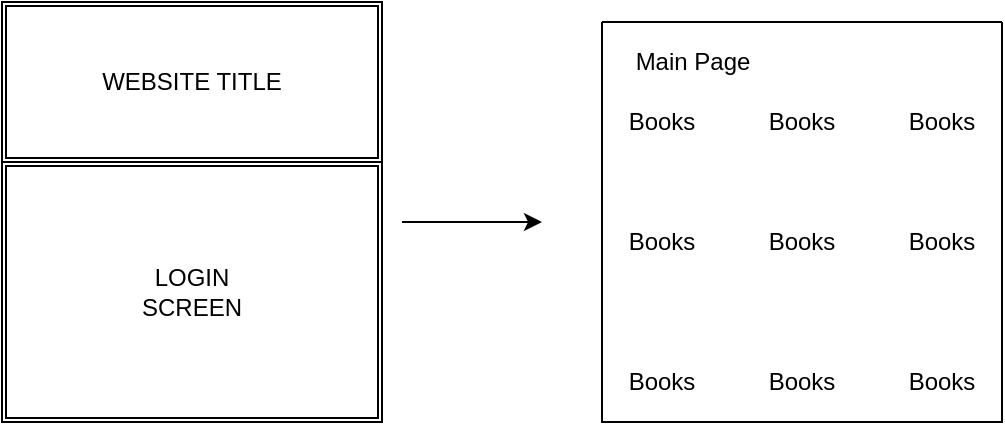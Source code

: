 <mxfile version="15.0.3" type="github">
  <diagram id="3HX29NTEW17T7FEnwltJ" name="Page-1">
    <mxGraphModel dx="1422" dy="780" grid="1" gridSize="10" guides="1" tooltips="1" connect="1" arrows="1" fold="1" page="1" pageScale="1" pageWidth="850" pageHeight="1100" math="0" shadow="0">
      <root>
        <mxCell id="0" />
        <mxCell id="1" parent="0" />
        <mxCell id="2cJzHVKSJ-QD99VzFS7E-9" value="&lt;div&gt;LOGIN&lt;/div&gt;&lt;div&gt;SCREEN&lt;br&gt;&lt;/div&gt;" style="shape=ext;double=1;rounded=0;whiteSpace=wrap;html=1;" vertex="1" parent="1">
          <mxGeometry x="60" y="130" width="190" height="130" as="geometry" />
        </mxCell>
        <mxCell id="2cJzHVKSJ-QD99VzFS7E-10" value="WEBSITE TITLE" style="shape=ext;double=1;rounded=0;whiteSpace=wrap;html=1;" vertex="1" parent="1">
          <mxGeometry x="60" y="50" width="190" height="80" as="geometry" />
        </mxCell>
        <mxCell id="2cJzHVKSJ-QD99VzFS7E-11" value="" style="endArrow=classic;html=1;" edge="1" parent="1">
          <mxGeometry width="50" height="50" relative="1" as="geometry">
            <mxPoint x="260" y="160" as="sourcePoint" />
            <mxPoint x="330" y="160" as="targetPoint" />
          </mxGeometry>
        </mxCell>
        <mxCell id="2cJzHVKSJ-QD99VzFS7E-12" value="" style="swimlane;startSize=0;" vertex="1" parent="1">
          <mxGeometry x="360" y="60" width="200" height="200" as="geometry" />
        </mxCell>
        <mxCell id="2cJzHVKSJ-QD99VzFS7E-13" value="Books" style="text;html=1;strokeColor=none;fillColor=none;align=center;verticalAlign=middle;whiteSpace=wrap;rounded=0;" vertex="1" parent="2cJzHVKSJ-QD99VzFS7E-12">
          <mxGeometry x="10" y="40" width="40" height="20" as="geometry" />
        </mxCell>
        <mxCell id="2cJzHVKSJ-QD99VzFS7E-14" value="Main Page" style="text;html=1;align=center;verticalAlign=middle;resizable=0;points=[];autosize=1;strokeColor=none;" vertex="1" parent="2cJzHVKSJ-QD99VzFS7E-12">
          <mxGeometry x="10" y="10" width="70" height="20" as="geometry" />
        </mxCell>
        <mxCell id="2cJzHVKSJ-QD99VzFS7E-18" value="Books" style="text;html=1;strokeColor=none;fillColor=none;align=center;verticalAlign=middle;whiteSpace=wrap;rounded=0;" vertex="1" parent="2cJzHVKSJ-QD99VzFS7E-12">
          <mxGeometry x="80" y="170" width="40" height="20" as="geometry" />
        </mxCell>
        <mxCell id="2cJzHVKSJ-QD99VzFS7E-17" value="Books" style="text;html=1;strokeColor=none;fillColor=none;align=center;verticalAlign=middle;whiteSpace=wrap;rounded=0;" vertex="1" parent="2cJzHVKSJ-QD99VzFS7E-12">
          <mxGeometry x="10" y="100" width="40" height="20" as="geometry" />
        </mxCell>
        <mxCell id="2cJzHVKSJ-QD99VzFS7E-20" value="Books" style="text;html=1;strokeColor=none;fillColor=none;align=center;verticalAlign=middle;whiteSpace=wrap;rounded=0;" vertex="1" parent="2cJzHVKSJ-QD99VzFS7E-12">
          <mxGeometry x="80" y="100" width="40" height="20" as="geometry" />
        </mxCell>
        <mxCell id="2cJzHVKSJ-QD99VzFS7E-16" value="Books" style="text;html=1;strokeColor=none;fillColor=none;align=center;verticalAlign=middle;whiteSpace=wrap;rounded=0;" vertex="1" parent="2cJzHVKSJ-QD99VzFS7E-12">
          <mxGeometry x="80" y="40" width="40" height="20" as="geometry" />
        </mxCell>
        <mxCell id="2cJzHVKSJ-QD99VzFS7E-23" value="Books" style="text;html=1;strokeColor=none;fillColor=none;align=center;verticalAlign=middle;whiteSpace=wrap;rounded=0;" vertex="1" parent="2cJzHVKSJ-QD99VzFS7E-12">
          <mxGeometry x="150" y="100" width="40" height="20" as="geometry" />
        </mxCell>
        <mxCell id="2cJzHVKSJ-QD99VzFS7E-15" value="Books" style="text;html=1;strokeColor=none;fillColor=none;align=center;verticalAlign=middle;whiteSpace=wrap;rounded=0;" vertex="1" parent="1">
          <mxGeometry x="370" y="230" width="40" height="20" as="geometry" />
        </mxCell>
        <mxCell id="2cJzHVKSJ-QD99VzFS7E-21" value="Books" style="text;html=1;strokeColor=none;fillColor=none;align=center;verticalAlign=middle;whiteSpace=wrap;rounded=0;" vertex="1" parent="1">
          <mxGeometry x="510" y="100" width="40" height="20" as="geometry" />
        </mxCell>
        <mxCell id="2cJzHVKSJ-QD99VzFS7E-24" value="Books" style="text;html=1;strokeColor=none;fillColor=none;align=center;verticalAlign=middle;whiteSpace=wrap;rounded=0;" vertex="1" parent="1">
          <mxGeometry x="510" y="230" width="40" height="20" as="geometry" />
        </mxCell>
      </root>
    </mxGraphModel>
  </diagram>
</mxfile>
